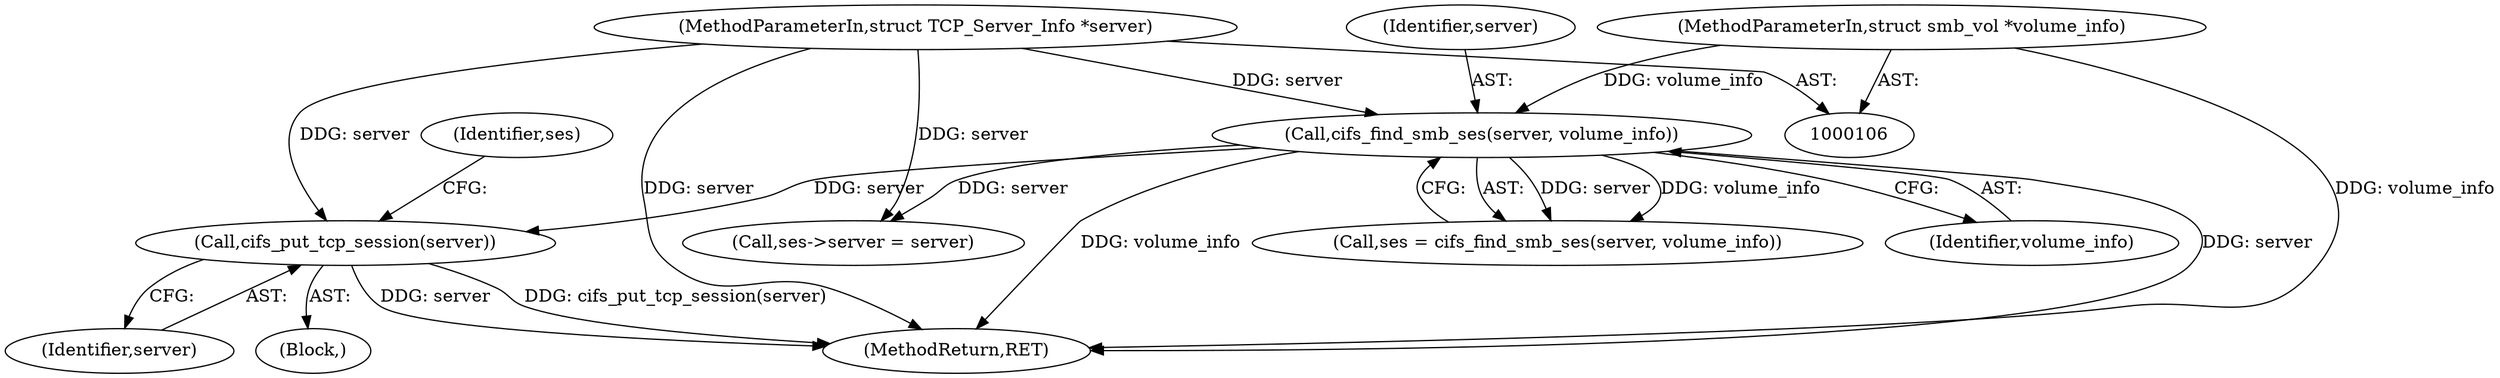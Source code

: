 digraph "0_linux_4ff67b720c02c36e54d55b88c2931879b7db1cd2_0@pointer" {
"1000134" [label="(Call,cifs_put_tcp_session(server))"];
"1000122" [label="(Call,cifs_find_smb_ses(server, volume_info))"];
"1000107" [label="(MethodParameterIn,struct TCP_Server_Info *server)"];
"1000108" [label="(MethodParameterIn,struct smb_vol *volume_info)"];
"1000212" [label="(Call,ses->server = server)"];
"1000139" [label="(Identifier,ses)"];
"1000390" [label="(MethodReturn,RET)"];
"1000122" [label="(Call,cifs_find_smb_ses(server, volume_info))"];
"1000134" [label="(Call,cifs_put_tcp_session(server))"];
"1000123" [label="(Identifier,server)"];
"1000124" [label="(Identifier,volume_info)"];
"1000135" [label="(Identifier,server)"];
"1000127" [label="(Block,)"];
"1000108" [label="(MethodParameterIn,struct smb_vol *volume_info)"];
"1000107" [label="(MethodParameterIn,struct TCP_Server_Info *server)"];
"1000120" [label="(Call,ses = cifs_find_smb_ses(server, volume_info))"];
"1000134" -> "1000127"  [label="AST: "];
"1000134" -> "1000135"  [label="CFG: "];
"1000135" -> "1000134"  [label="AST: "];
"1000139" -> "1000134"  [label="CFG: "];
"1000134" -> "1000390"  [label="DDG: cifs_put_tcp_session(server)"];
"1000134" -> "1000390"  [label="DDG: server"];
"1000122" -> "1000134"  [label="DDG: server"];
"1000107" -> "1000134"  [label="DDG: server"];
"1000122" -> "1000120"  [label="AST: "];
"1000122" -> "1000124"  [label="CFG: "];
"1000123" -> "1000122"  [label="AST: "];
"1000124" -> "1000122"  [label="AST: "];
"1000120" -> "1000122"  [label="CFG: "];
"1000122" -> "1000390"  [label="DDG: server"];
"1000122" -> "1000390"  [label="DDG: volume_info"];
"1000122" -> "1000120"  [label="DDG: server"];
"1000122" -> "1000120"  [label="DDG: volume_info"];
"1000107" -> "1000122"  [label="DDG: server"];
"1000108" -> "1000122"  [label="DDG: volume_info"];
"1000122" -> "1000212"  [label="DDG: server"];
"1000107" -> "1000106"  [label="AST: "];
"1000107" -> "1000390"  [label="DDG: server"];
"1000107" -> "1000212"  [label="DDG: server"];
"1000108" -> "1000106"  [label="AST: "];
"1000108" -> "1000390"  [label="DDG: volume_info"];
}
